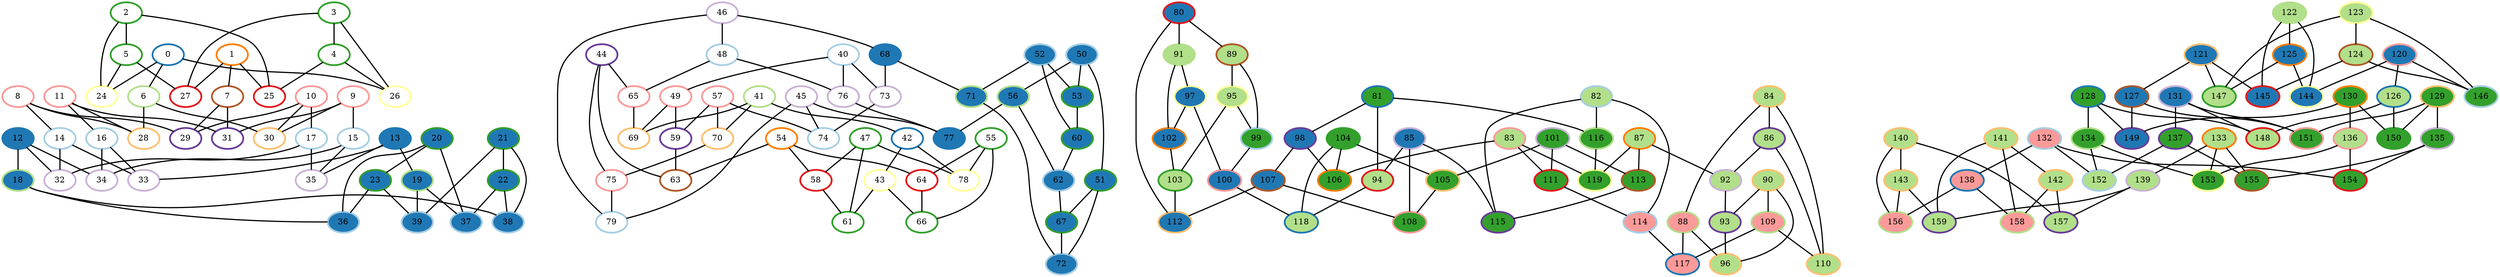 graph G {
    0 [penwidth=3,color=2, colorscheme=paired12]
    1 [penwidth=3,color=8, colorscheme=paired12]
    2 [penwidth=3,color=4, colorscheme=paired12]
    3 [penwidth=3,color=4, colorscheme=paired12]
    4 [penwidth=3,color=4, colorscheme=paired12]
    5 [penwidth=3,color=4, colorscheme=paired12]
    6 [penwidth=3,color=3, colorscheme=paired12]
    7 [penwidth=3,color=12, colorscheme=paired12]
    8 [penwidth=3,color=5, colorscheme=paired12]
    9 [penwidth=3,color=5, colorscheme=paired12]
    10 [penwidth=3,color=5, colorscheme=paired12]
    11 [penwidth=3,color=5, colorscheme=paired12]
    12 [penwidth=3,color=2, colorscheme=paired12,style=filled,fillcolor=2]
    13 [penwidth=3,color=2, colorscheme=paired12,style=filled,fillcolor=2]
    14 [penwidth=3,color=1, colorscheme=paired12]
    15 [penwidth=3,color=1, colorscheme=paired12]
    16 [penwidth=3,color=1, colorscheme=paired12]
    17 [penwidth=3,color=1, colorscheme=paired12]
    18 [penwidth=3,color=3, colorscheme=paired12,style=filled,fillcolor=2]
    19 [penwidth=3,color=3, colorscheme=paired12,style=filled,fillcolor=2]
    20 [penwidth=3,color=4, colorscheme=paired12,style=filled,fillcolor=2]
    21 [penwidth=3,color=4, colorscheme=paired12,style=filled,fillcolor=2]
    22 [penwidth=3,color=4, colorscheme=paired12,style=filled,fillcolor=2]
    23 [penwidth=3,color=4, colorscheme=paired12,style=filled,fillcolor=2]
    24 [penwidth=3,color=11, colorscheme=paired12]
    25 [penwidth=3,color=6, colorscheme=paired12]
    26 [penwidth=3,color=11, colorscheme=paired12]
    27 [penwidth=3,color=6, colorscheme=paired12]
    28 [penwidth=3,color=7, colorscheme=paired12]
    29 [penwidth=3,color=10, colorscheme=paired12]
    30 [penwidth=3,color=7, colorscheme=paired12]
    31 [penwidth=3,color=10, colorscheme=paired12]
    32 [penwidth=3,color=9, colorscheme=paired12]
    33 [penwidth=3,color=9, colorscheme=paired12]
    34 [penwidth=3,color=9, colorscheme=paired12]
    35 [penwidth=3,color=9, colorscheme=paired12]
    36 [penwidth=3,color=1, colorscheme=paired12,style=filled,fillcolor=2]
    37 [penwidth=3,color=1, colorscheme=paired12,style=filled,fillcolor=2]
    38 [penwidth=3,color=1, colorscheme=paired12,style=filled,fillcolor=2]
    39 [penwidth=3,color=1, colorscheme=paired12,style=filled,fillcolor=2]
    40 [penwidth=3,color=1, colorscheme=paired12]
    41 [penwidth=3,color=3, colorscheme=paired12]
    42 [penwidth=3,color=2, colorscheme=paired12]
    43 [penwidth=3,color=11, colorscheme=paired12]
    44 [penwidth=3,color=10, colorscheme=paired12]
    45 [penwidth=3,color=9, colorscheme=paired12]
    46 [penwidth=3,color=9, colorscheme=paired12]
    47 [penwidth=3,color=4, colorscheme=paired12]
    48 [penwidth=3,color=1, colorscheme=paired12]
    49 [penwidth=3,color=5, colorscheme=paired12]
    50 [penwidth=3,color=1, colorscheme=paired12,style=filled,fillcolor=2]
    51 [penwidth=3,color=4, colorscheme=paired12,style=filled,fillcolor=2]
    52 [penwidth=3,color=1, colorscheme=paired12,style=filled,fillcolor=2]
    53 [penwidth=3,color=4, colorscheme=paired12,style=filled,fillcolor=2]
    54 [penwidth=3,color=8, colorscheme=paired12]
    55 [penwidth=3,color=4, colorscheme=paired12]
    56 [penwidth=3,color=3, colorscheme=paired12,style=filled,fillcolor=2]
    57 [penwidth=3,color=5, colorscheme=paired12]
    58 [penwidth=3,color=6, colorscheme=paired12]
    59 [penwidth=3,color=10, colorscheme=paired12]
    60 [penwidth=3,color=4, colorscheme=paired12,style=filled,fillcolor=2]
    61 [penwidth=3,color=4, colorscheme=paired12]
    62 [penwidth=3,color=1, colorscheme=paired12,style=filled,fillcolor=2]
    63 [penwidth=3,color=12, colorscheme=paired12]
    64 [penwidth=3,color=6, colorscheme=paired12]
    65 [penwidth=3,color=5, colorscheme=paired12]
    66 [penwidth=3,color=4, colorscheme=paired12]
    67 [penwidth=3,color=4, colorscheme=paired12,style=filled,fillcolor=2]
    68 [penwidth=3,color=2, colorscheme=paired12,style=filled,fillcolor=2]
    69 [penwidth=3,color=7, colorscheme=paired12]
    70 [penwidth=3,color=7, colorscheme=paired12]
    71 [penwidth=3,color=3, colorscheme=paired12,style=filled,fillcolor=2]
    72 [penwidth=3,color=1, colorscheme=paired12,style=filled,fillcolor=2]
    73 [penwidth=3,color=9, colorscheme=paired12]
    74 [penwidth=3,color=1, colorscheme=paired12]
    75 [penwidth=3,color=5, colorscheme=paired12]
    76 [penwidth=3,color=9, colorscheme=paired12]
    77 [penwidth=3,color=2, colorscheme=paired12,style=filled,fillcolor=2]
    78 [penwidth=3,color=11, colorscheme=paired12]
    79 [penwidth=3,color=1, colorscheme=paired12]
    80 [penwidth=3,color=6, colorscheme=paired12,style=filled,fillcolor=2]
    81 [penwidth=3,color=2, colorscheme=paired12,style=filled,fillcolor=4]
    82 [penwidth=3,color=1, colorscheme=paired12,style=filled,fillcolor=3]
    83 [penwidth=3,color=5, colorscheme=paired12,style=filled,fillcolor=3]
    84 [penwidth=3,color=7, colorscheme=paired12,style=filled,fillcolor=3]
    85 [penwidth=3,color=9, colorscheme=paired12,style=filled,fillcolor=2]
    86 [penwidth=3,color=10, colorscheme=paired12,style=filled,fillcolor=3]
    87 [penwidth=3,color=8, colorscheme=paired12,style=filled,fillcolor=3]
    88 [penwidth=3,color=3, colorscheme=paired12,style=filled,fillcolor=5]
    89 [penwidth=3,color=12, colorscheme=paired12,style=filled,fillcolor=3]
    90 [penwidth=3,color=7, colorscheme=paired12,style=filled,fillcolor=3]
    91 [penwidth=3,color=3, colorscheme=paired12,style=filled,fillcolor=3]
    92 [penwidth=3,color=9, colorscheme=paired12,style=filled,fillcolor=3]
    93 [penwidth=3,color=10, colorscheme=paired12,style=filled,fillcolor=3]
    94 [penwidth=3,color=6, colorscheme=paired12,style=filled,fillcolor=3]
    95 [penwidth=3,color=11, colorscheme=paired12,style=filled,fillcolor=3]
    96 [penwidth=3,color=7, colorscheme=paired12,style=filled,fillcolor=3]
    97 [penwidth=3,color=11, colorscheme=paired12,style=filled,fillcolor=2]
    98 [penwidth=3,color=10, colorscheme=paired12,style=filled,fillcolor=2]
    99 [penwidth=3,color=1, colorscheme=paired12,style=filled,fillcolor=4]
    100 [penwidth=3,color=5, colorscheme=paired12,style=filled,fillcolor=2]
    101 [penwidth=3,color=9, colorscheme=paired12,style=filled,fillcolor=4]
    102 [penwidth=3,color=8, colorscheme=paired12,style=filled,fillcolor=2]
    103 [penwidth=3,color=4, colorscheme=paired12,style=filled,fillcolor=3]
    104 [penwidth=3,color=4, colorscheme=paired12,style=filled,fillcolor=4]
    105 [penwidth=3,color=7, colorscheme=paired12,style=filled,fillcolor=4]
    106 [penwidth=3,color=8, colorscheme=paired12,style=filled,fillcolor=4]
    107 [penwidth=3,color=12, colorscheme=paired12,style=filled,fillcolor=2]
    108 [penwidth=3,color=5, colorscheme=paired12,style=filled,fillcolor=4]
    109 [penwidth=3,color=3, colorscheme=paired12,style=filled,fillcolor=5]
    110 [penwidth=3,color=7, colorscheme=paired12,style=filled,fillcolor=3]
    111 [penwidth=3,color=6, colorscheme=paired12,style=filled,fillcolor=4]
    112 [penwidth=3,color=7, colorscheme=paired12,style=filled,fillcolor=2]
    113 [penwidth=3,color=12, colorscheme=paired12,style=filled,fillcolor=4]
    114 [penwidth=3,color=1, colorscheme=paired12,style=filled,fillcolor=5]
    115 [penwidth=3,color=10, colorscheme=paired12,style=filled,fillcolor=4]
    116 [penwidth=3,color=3, colorscheme=paired12,style=filled,fillcolor=4]
    117 [penwidth=3,color=2, colorscheme=paired12,style=filled,fillcolor=5]
    118 [penwidth=3,color=2, colorscheme=paired12,style=filled,fillcolor=3]
    119 [penwidth=3,color=11, colorscheme=paired12,style=filled,fillcolor=4]
    120 [penwidth=3,color=5, colorscheme=paired12,style=filled,fillcolor=2]
    121 [penwidth=3,color=7, colorscheme=paired12,style=filled,fillcolor=2]
    122 [penwidth=3,color=3, colorscheme=paired12,style=filled,fillcolor=3]
    123 [penwidth=3,color=11, colorscheme=paired12,style=filled,fillcolor=3]
    124 [penwidth=3,color=12, colorscheme=paired12,style=filled,fillcolor=3]
    125 [penwidth=3,color=8, colorscheme=paired12,style=filled,fillcolor=2]
    126 [penwidth=3,color=2, colorscheme=paired12,style=filled,fillcolor=3]
    127 [penwidth=3,color=12, colorscheme=paired12,style=filled,fillcolor=2]
    128 [penwidth=3,color=2, colorscheme=paired12,style=filled,fillcolor=4]
    129 [penwidth=3,color=7, colorscheme=paired12,style=filled,fillcolor=4]
    130 [penwidth=3,color=8, colorscheme=paired12,style=filled,fillcolor=4]
    131 [penwidth=3,color=9, colorscheme=paired12,style=filled,fillcolor=2]
    132 [penwidth=3,color=1, colorscheme=paired12,style=filled,fillcolor=5]
    133 [penwidth=3,color=8, colorscheme=paired12,style=filled,fillcolor=3]
    134 [penwidth=3,color=3, colorscheme=paired12,style=filled,fillcolor=4]
    135 [penwidth=3,color=9, colorscheme=paired12,style=filled,fillcolor=4]
    136 [penwidth=3,color=5, colorscheme=paired12,style=filled,fillcolor=3]
    137 [penwidth=3,color=10, colorscheme=paired12,style=filled,fillcolor=4]
    138 [penwidth=3,color=2, colorscheme=paired12,style=filled,fillcolor=5]
    139 [penwidth=3,color=9, colorscheme=paired12,style=filled,fillcolor=3]
    140 [penwidth=3,color=7, colorscheme=paired12,style=filled,fillcolor=3]
    141 [penwidth=3,color=7, colorscheme=paired12,style=filled,fillcolor=3]
    142 [penwidth=3,color=7, colorscheme=paired12,style=filled,fillcolor=3]
    143 [penwidth=3,color=7, colorscheme=paired12,style=filled,fillcolor=3]
    144 [penwidth=3,color=11, colorscheme=paired12,style=filled,fillcolor=2]
    145 [penwidth=3,color=6, colorscheme=paired12,style=filled,fillcolor=2]
    146 [penwidth=3,color=1, colorscheme=paired12,style=filled,fillcolor=4]
    147 [penwidth=3,color=4, colorscheme=paired12,style=filled,fillcolor=3]
    148 [penwidth=3,color=6, colorscheme=paired12,style=filled,fillcolor=3]
    149 [penwidth=3,color=10, colorscheme=paired12,style=filled,fillcolor=2]
    150 [penwidth=3,color=4, colorscheme=paired12,style=filled,fillcolor=4]
    151 [penwidth=3,color=5, colorscheme=paired12,style=filled,fillcolor=4]
    152 [penwidth=3,color=1, colorscheme=paired12,style=filled,fillcolor=3]
    153 [penwidth=3,color=11, colorscheme=paired12,style=filled,fillcolor=4]
    154 [penwidth=3,color=6, colorscheme=paired12,style=filled,fillcolor=4]
    155 [penwidth=3,color=12, colorscheme=paired12,style=filled,fillcolor=4]
    156 [penwidth=3,color=3, colorscheme=paired12,style=filled,fillcolor=5]
    157 [penwidth=3,color=10, colorscheme=paired12,style=filled,fillcolor=3]
    158 [penwidth=3,color=3, colorscheme=paired12,style=filled,fillcolor=5]
    159 [penwidth=3,color=10, colorscheme=paired12,style=filled,fillcolor=3]

    0--6 [penwidth=2]
    0--24 [penwidth=2]
    0--26 [penwidth=2]
    1--7 [penwidth=2]
    1--25 [penwidth=2]
    1--27 [penwidth=2]
    2--5 [penwidth=2]
    2--24 [penwidth=2]
    2--25 [penwidth=2]
    3--4 [penwidth=2]
    3--26 [penwidth=2]
    3--27 [penwidth=2]
    4--25 [penwidth=2]
    4--26 [penwidth=2]
    5--24 [penwidth=2]
    5--27 [penwidth=2]
    6--28 [penwidth=2]
    6--30 [penwidth=2]
    7--29 [penwidth=2]
    7--31 [penwidth=2]
    8--14 [penwidth=2]
    8--28 [penwidth=2]
    8--29 [penwidth=2]
    9--15 [penwidth=2]
    9--30 [penwidth=2]
    9--31 [penwidth=2]
    10--29 [penwidth=2]
    10--30 [penwidth=2]
    10--17 [penwidth=2]
    11--28 [penwidth=2]
    11--31 [penwidth=2]
    11--16 [penwidth=2]
    12--18 [penwidth=2]
    12--32 [penwidth=2]
    12--34 [penwidth=2]
    13--19 [penwidth=2]
    13--33 [penwidth=2]
    13--35 [penwidth=2]
    14--32 [penwidth=2]
    14--33 [penwidth=2]
    15--34 [penwidth=2]
    15--35 [penwidth=2]
    16--33 [penwidth=2]
    16--34 [penwidth=2]
    17--32 [penwidth=2]
    17--35 [penwidth=2]
    18--36 [penwidth=2]
    18--38 [penwidth=2]
    19--37 [penwidth=2]
    19--39 [penwidth=2]
    20--23 [penwidth=2]
    20--36 [penwidth=2]
    20--37 [penwidth=2]
    21--22 [penwidth=2]
    21--38 [penwidth=2]
    21--39 [penwidth=2]
    22--37 [penwidth=2]
    22--38 [penwidth=2]
    23--36 [penwidth=2]
    23--39 [penwidth=2]
    40--73 [penwidth=2]
    40--49 [penwidth=2]
    40--76 [penwidth=2]
    41--70 [penwidth=2]
    41--42 [penwidth=2]
    41--69 [penwidth=2]
    42--78 [penwidth=2]
    42--43 [penwidth=2]
    43--66 [penwidth=2]
    43--61 [penwidth=2]
    44--65 [penwidth=2]
    44--75 [penwidth=2]
    44--63 [penwidth=2]
    45--74 [penwidth=2]
    45--79 [penwidth=2]
    45--77 [penwidth=2]
    46--79 [penwidth=2]
    46--68 [penwidth=2]
    46--48 [penwidth=2]
    47--58 [penwidth=2]
    47--61 [penwidth=2]
    47--78 [penwidth=2]
    48--65 [penwidth=2]
    48--76 [penwidth=2]
    49--69 [penwidth=2]
    49--59 [penwidth=2]
    50--51 [penwidth=2]
    50--56 [penwidth=2]
    50--53 [penwidth=2]
    51--67 [penwidth=2]
    51--72 [penwidth=2]
    52--71 [penwidth=2]
    52--53 [penwidth=2]
    52--60 [penwidth=2]
    53--60 [penwidth=2]
    54--58 [penwidth=2]
    54--64 [penwidth=2]
    54--63 [penwidth=2]
    55--66 [penwidth=2]
    55--64 [penwidth=2]
    55--78 [penwidth=2]
    56--62 [penwidth=2]
    56--77 [penwidth=2]
    57--74 [penwidth=2]
    57--70 [penwidth=2]
    57--59 [penwidth=2]
    58--61 [penwidth=2]
    59--63 [penwidth=2]
    60--62 [penwidth=2]
    62--67 [penwidth=2]
    64--66 [penwidth=2]
    65--69 [penwidth=2]
    67--72 [penwidth=2]
    68--71 [penwidth=2]
    68--73 [penwidth=2]
    70--75 [penwidth=2]
    71--72 [penwidth=2]
    73--74 [penwidth=2]
    75--79 [penwidth=2]
    76--77 [penwidth=2]
    80--89 [penwidth=2]
    80--91 [penwidth=2]
    80--112 [penwidth=2]
    81--98 [penwidth=2]
    81--116 [penwidth=2]
    81--94 [penwidth=2]
    82--115 [penwidth=2]
    82--114 [penwidth=2]
    82--116 [penwidth=2]
    83--119 [penwidth=2]
    83--106 [penwidth=2]
    83--111 [penwidth=2]
    84--88 [penwidth=2]
    84--110 [penwidth=2]
    84--86 [penwidth=2]
    85--108 [penwidth=2]
    85--94 [penwidth=2]
    85--115 [penwidth=2]
    86--92 [penwidth=2]
    86--110 [penwidth=2]
    87--92 [penwidth=2]
    87--113 [penwidth=2]
    87--119 [penwidth=2]
    88--117 [penwidth=2]
    88--96 [penwidth=2]
    89--99 [penwidth=2]
    89--95 [penwidth=2]
    90--93 [penwidth=2]
    90--96 [penwidth=2]
    90--109 [penwidth=2]
    91--97 [penwidth=2]
    91--102 [penwidth=2]
    92--93 [penwidth=2]
    93--96 [penwidth=2]
    94--118 [penwidth=2]
    95--99 [penwidth=2]
    95--103 [penwidth=2]
    97--100 [penwidth=2]
    97--102 [penwidth=2]
    98--107 [penwidth=2]
    98--106 [penwidth=2]
    99--100 [penwidth=2]
    100--118 [penwidth=2]
    101--113 [penwidth=2]
    101--105 [penwidth=2]
    101--111 [penwidth=2]
    102--103 [penwidth=2]
    103--112 [penwidth=2]
    104--105 [penwidth=2]
    104--106 [penwidth=2]
    104--118 [penwidth=2]
    105--108 [penwidth=2]
    107--108 [penwidth=2]
    107--112 [penwidth=2]
    109--117 [penwidth=2]
    109--110 [penwidth=2]
    111--114 [penwidth=2]
    113--115 [penwidth=2]
    114--117 [penwidth=2]
    116--119 [penwidth=2]
    120--126 [penwidth=2]
    120--144 [penwidth=2]
    120--146 [penwidth=2]
    121--127 [penwidth=2]
    121--145 [penwidth=2]
    121--147 [penwidth=2]
    122--125 [penwidth=2]
    122--144 [penwidth=2]
    122--145 [penwidth=2]
    123--124 [penwidth=2]
    123--146 [penwidth=2]
    123--147 [penwidth=2]
    124--145 [penwidth=2]
    124--146 [penwidth=2]
    125--144 [penwidth=2]
    125--147 [penwidth=2]
    126--148 [penwidth=2]
    126--150 [penwidth=2]
    127--149 [penwidth=2]
    127--151 [penwidth=2]
    128--134 [penwidth=2]
    128--148 [penwidth=2]
    128--149 [penwidth=2]
    129--135 [penwidth=2]
    129--150 [penwidth=2]
    129--151 [penwidth=2]
    130--136 [penwidth=2]
    130--149 [penwidth=2]
    130--150 [penwidth=2]
    131--137 [penwidth=2]
    131--148 [penwidth=2]
    131--151 [penwidth=2]
    132--138 [penwidth=2]
    132--152 [penwidth=2]
    132--154 [penwidth=2]
    133--139 [penwidth=2]
    133--153 [penwidth=2]
    133--155 [penwidth=2]
    134--152 [penwidth=2]
    134--153 [penwidth=2]
    135--154 [penwidth=2]
    135--155 [penwidth=2]
    136--153 [penwidth=2]
    136--154 [penwidth=2]
    137--152 [penwidth=2]
    137--155 [penwidth=2]
    138--156 [penwidth=2]
    138--158 [penwidth=2]
    139--157 [penwidth=2]
    139--159 [penwidth=2]
    140--143 [penwidth=2]
    140--156 [penwidth=2]
    140--157 [penwidth=2]
    141--142 [penwidth=2]
    141--158 [penwidth=2]
    141--159 [penwidth=2]
    142--157 [penwidth=2]
    142--158 [penwidth=2]
    143--156 [penwidth=2]
    143--159 [penwidth=2]
}